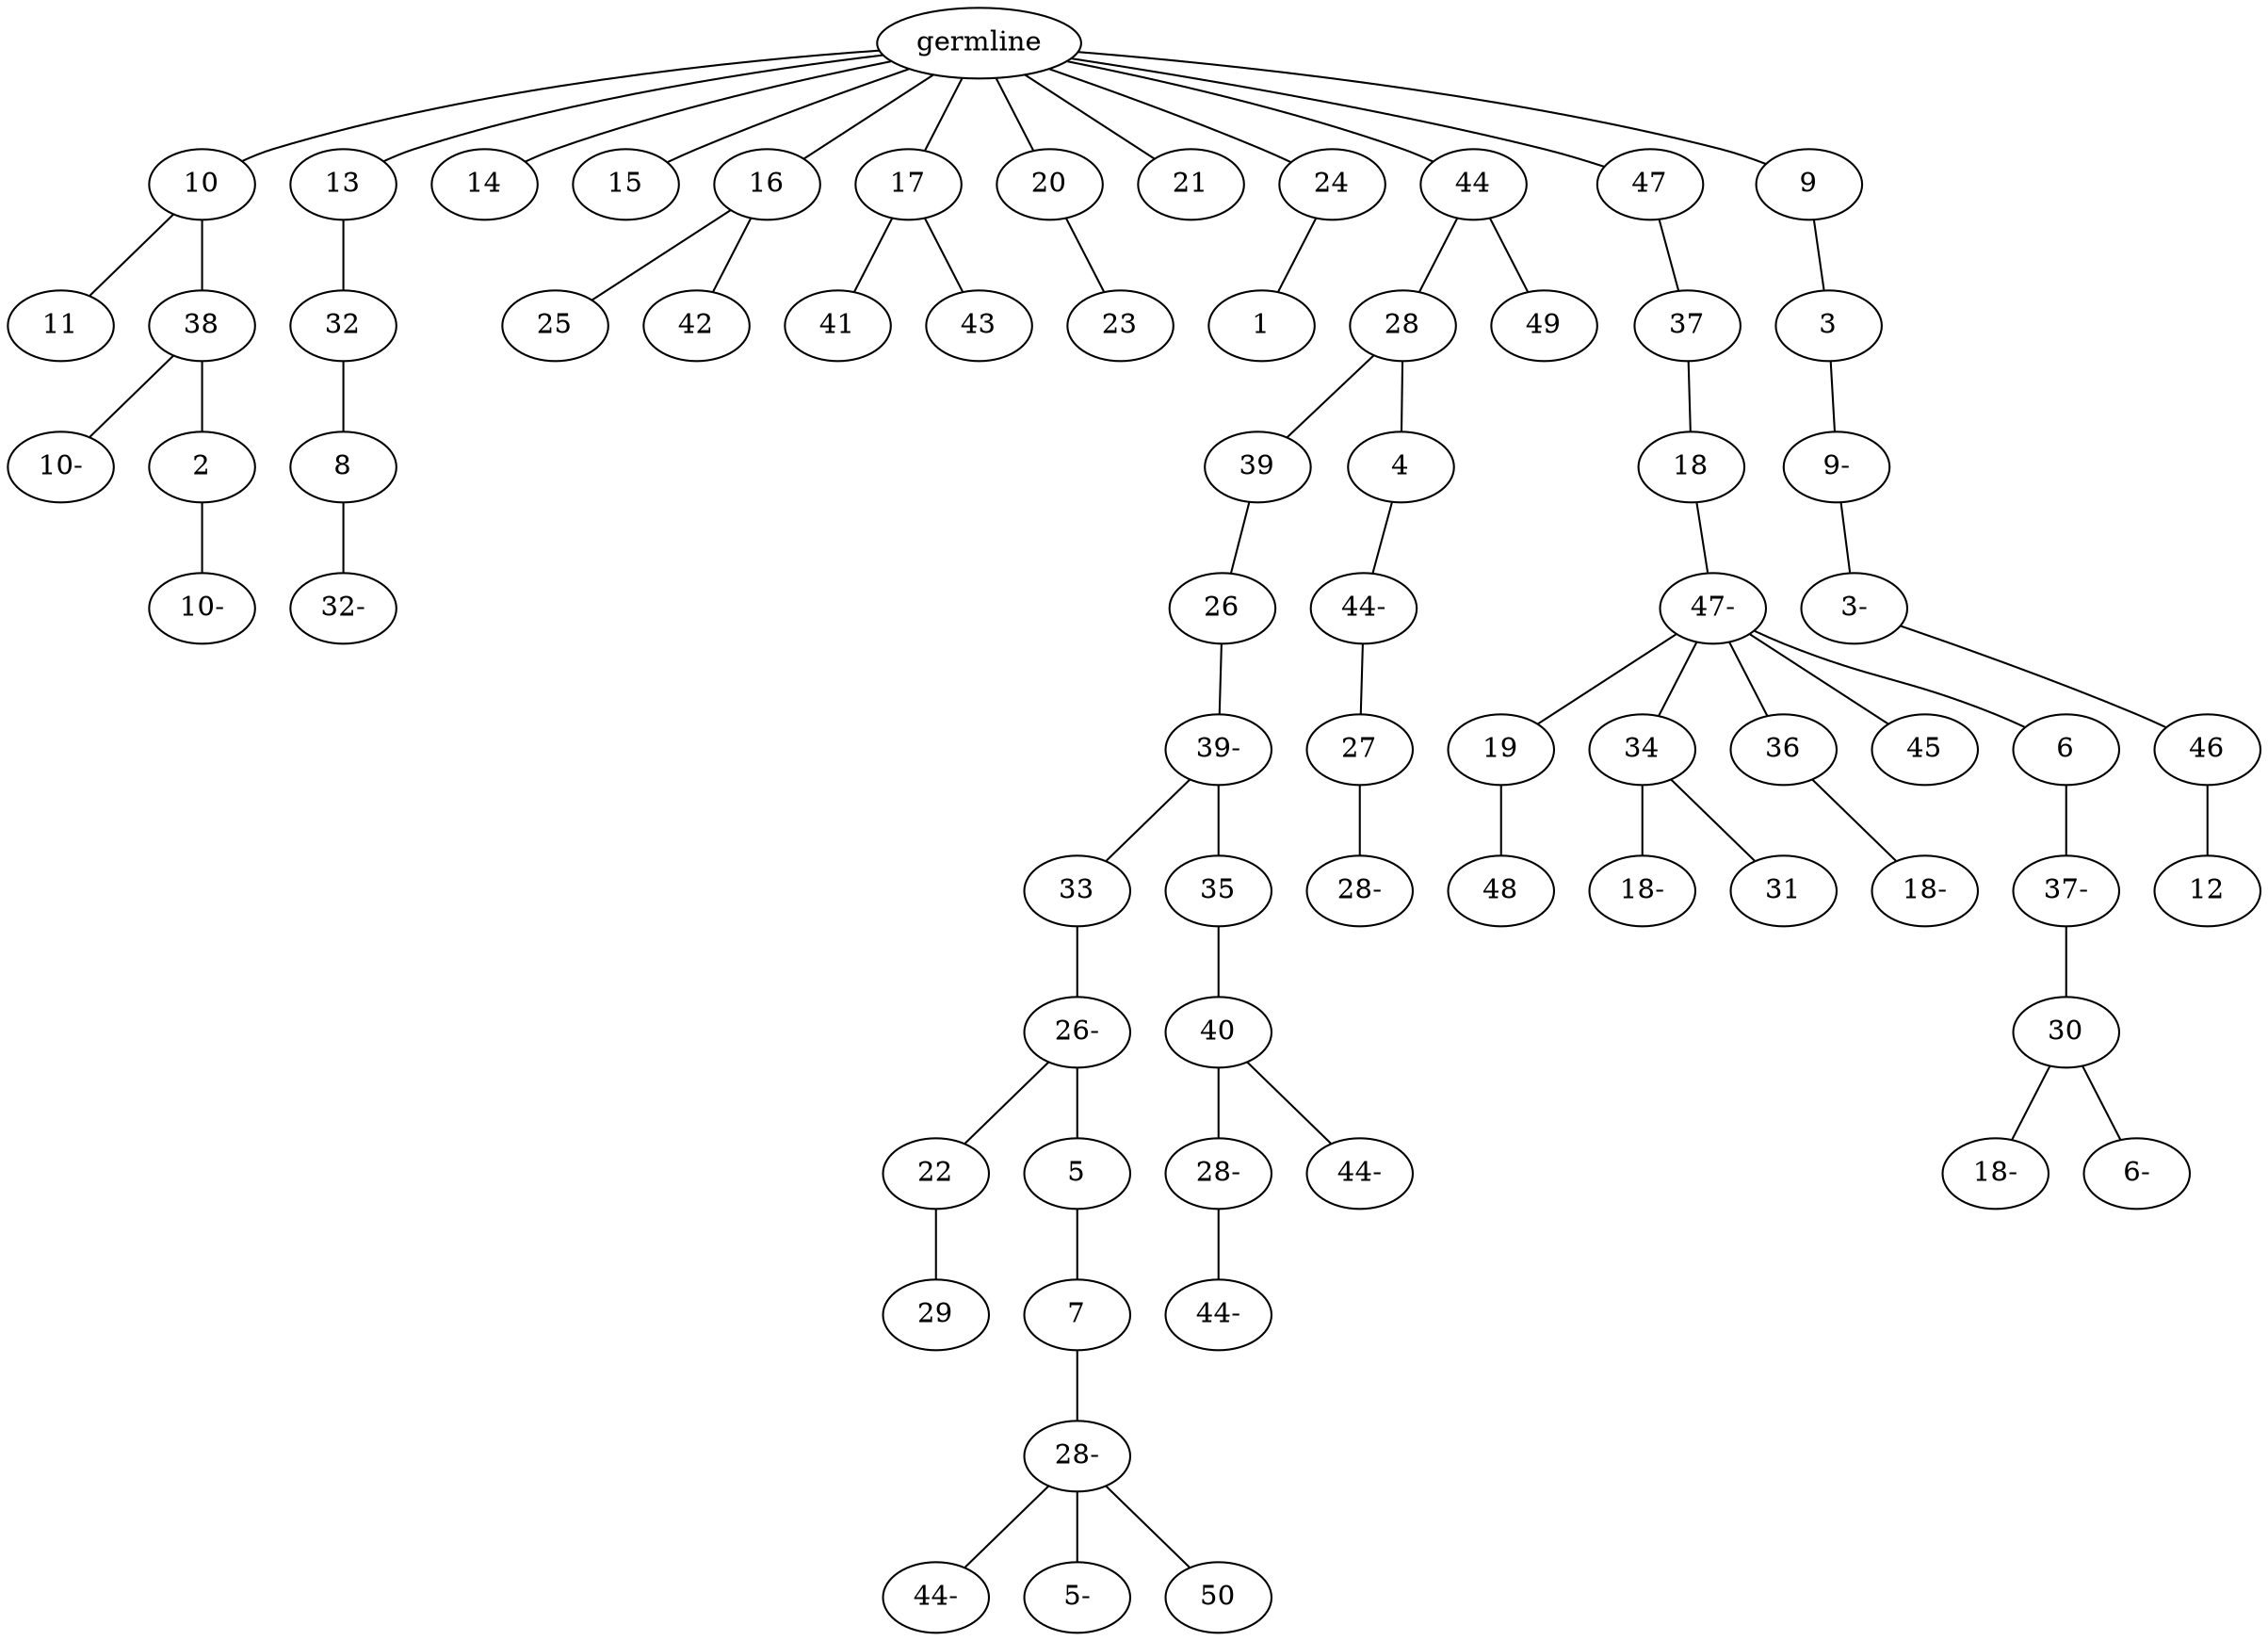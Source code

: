 graph tree {
    "140699796503952" [label="germline"];
    "140699794825328" [label="10"];
    "140699795790048" [label="11"];
    "140699795745376" [label="38"];
    "140699795703168" [label="10-"];
    "140699795702784" [label="2"];
    "140699795516960" [label="10-"];
    "140699794459856" [label="13"];
    "140699795704800" [label="32"];
    "140699795513456" [label="8"];
    "140699795513648" [label="32-"];
    "140699795034064" [label="14"];
    "140699795705232" [label="15"];
    "140699795492928" [label="16"];
    "140699795517008" [label="25"];
    "140699795515136" [label="42"];
    "140699795744224" [label="17"];
    "140699795517056" [label="41"];
    "140699795515472" [label="43"];
    "140699795791008" [label="20"];
    "140699795326144" [label="23"];
    "140699795517392" [label="21"];
    "140699795514944" [label="24"];
    "140699795889504" [label="1"];
    "140699795325184" [label="44"];
    "140699795886480" [label="28"];
    "140699795886192" [label="39"];
    "140699795888736" [label="26"];
    "140699795886432" [label="39-"];
    "140699795875296" [label="33"];
    "140699795875776" [label="26-"];
    "140699795875824" [label="22"];
    "140699795876448" [label="29"];
    "140699795877696" [label="5"];
    "140699795877216" [label="7"];
    "140699795877600" [label="28-"];
    "140699795206688" [label="44-"];
    "140699795117680" [label="5-"];
    "140699795118688" [label="50"];
    "140699795836880" [label="35"];
    "140699795876208" [label="40"];
    "140699795875440" [label="28-"];
    "140699795874480" [label="44-"];
    "140699795876256" [label="44-"];
    "140699795888112" [label="4"];
    "140699795887392" [label="44-"];
    "140699795888976" [label="27"];
    "140699795877024" [label="28-"];
    "140699795888640" [label="49"];
    "140699795514848" [label="47"];
    "140699795889984" [label="37"];
    "140699795887248" [label="18"];
    "140699795874768" [label="47-"];
    "140699795119216" [label="19"];
    "140699795823344" [label="48"];
    "140699795117632" [label="34"];
    "140699795822048" [label="18-"];
    "140699795822960" [label="31"];
    "140699795820896" [label="36"];
    "140699795821472" [label="18-"];
    "140699795822336" [label="45"];
    "140699795821184" [label="6"];
    "140699795823872" [label="37-"];
    "140699795822192" [label="30"];
    "140699794939856" [label="18-"];
    "140699794939376" [label="6-"];
    "140699795835152" [label="9"];
    "140699795886288" [label="3"];
    "140699795876400" [label="9-"];
    "140699795824112" [label="3-"];
    "140699795821376" [label="46"];
    "140699794939232" [label="12"];
    "140699796503952" -- "140699794825328";
    "140699796503952" -- "140699794459856";
    "140699796503952" -- "140699795034064";
    "140699796503952" -- "140699795705232";
    "140699796503952" -- "140699795492928";
    "140699796503952" -- "140699795744224";
    "140699796503952" -- "140699795791008";
    "140699796503952" -- "140699795517392";
    "140699796503952" -- "140699795514944";
    "140699796503952" -- "140699795325184";
    "140699796503952" -- "140699795514848";
    "140699796503952" -- "140699795835152";
    "140699794825328" -- "140699795790048";
    "140699794825328" -- "140699795745376";
    "140699795745376" -- "140699795703168";
    "140699795745376" -- "140699795702784";
    "140699795702784" -- "140699795516960";
    "140699794459856" -- "140699795704800";
    "140699795704800" -- "140699795513456";
    "140699795513456" -- "140699795513648";
    "140699795492928" -- "140699795517008";
    "140699795492928" -- "140699795515136";
    "140699795744224" -- "140699795517056";
    "140699795744224" -- "140699795515472";
    "140699795791008" -- "140699795326144";
    "140699795514944" -- "140699795889504";
    "140699795325184" -- "140699795886480";
    "140699795325184" -- "140699795888640";
    "140699795886480" -- "140699795886192";
    "140699795886480" -- "140699795888112";
    "140699795886192" -- "140699795888736";
    "140699795888736" -- "140699795886432";
    "140699795886432" -- "140699795875296";
    "140699795886432" -- "140699795836880";
    "140699795875296" -- "140699795875776";
    "140699795875776" -- "140699795875824";
    "140699795875776" -- "140699795877696";
    "140699795875824" -- "140699795876448";
    "140699795877696" -- "140699795877216";
    "140699795877216" -- "140699795877600";
    "140699795877600" -- "140699795206688";
    "140699795877600" -- "140699795117680";
    "140699795877600" -- "140699795118688";
    "140699795836880" -- "140699795876208";
    "140699795876208" -- "140699795875440";
    "140699795876208" -- "140699795876256";
    "140699795875440" -- "140699795874480";
    "140699795888112" -- "140699795887392";
    "140699795887392" -- "140699795888976";
    "140699795888976" -- "140699795877024";
    "140699795514848" -- "140699795889984";
    "140699795889984" -- "140699795887248";
    "140699795887248" -- "140699795874768";
    "140699795874768" -- "140699795119216";
    "140699795874768" -- "140699795117632";
    "140699795874768" -- "140699795820896";
    "140699795874768" -- "140699795822336";
    "140699795874768" -- "140699795821184";
    "140699795119216" -- "140699795823344";
    "140699795117632" -- "140699795822048";
    "140699795117632" -- "140699795822960";
    "140699795820896" -- "140699795821472";
    "140699795821184" -- "140699795823872";
    "140699795823872" -- "140699795822192";
    "140699795822192" -- "140699794939856";
    "140699795822192" -- "140699794939376";
    "140699795835152" -- "140699795886288";
    "140699795886288" -- "140699795876400";
    "140699795876400" -- "140699795824112";
    "140699795824112" -- "140699795821376";
    "140699795821376" -- "140699794939232";
}
